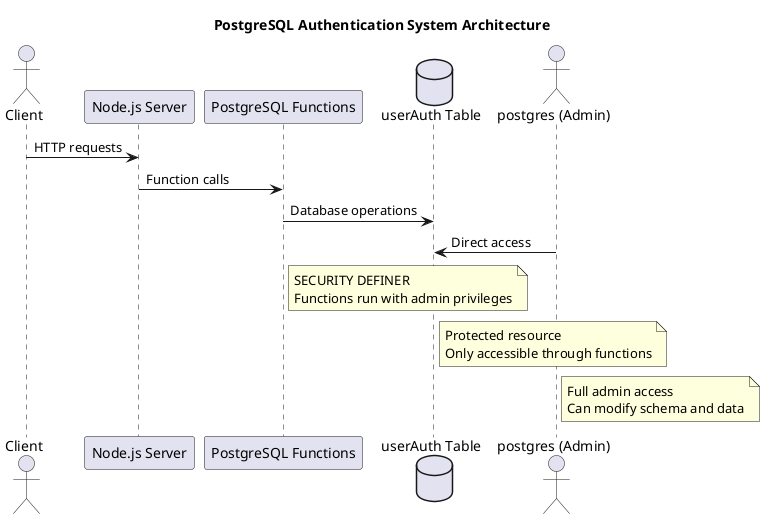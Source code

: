 @startuml PostgreSQL Authentication System
title PostgreSQL Authentication System Architecture

actor "Client" as C
participant "Node.js Server" as S
participant "PostgreSQL Functions" as F
database "userAuth Table" as T
actor "postgres (Admin)" as A

C -> S : HTTP requests
S -> F : Function calls
F -> T : Database operations
A -> T : Direct access

note right of F : SECURITY DEFINER\nFunctions run with admin privileges
note right of T : Protected resource\nOnly accessible through functions
note right of A : Full admin access\nCan modify schema and data

@enduml
